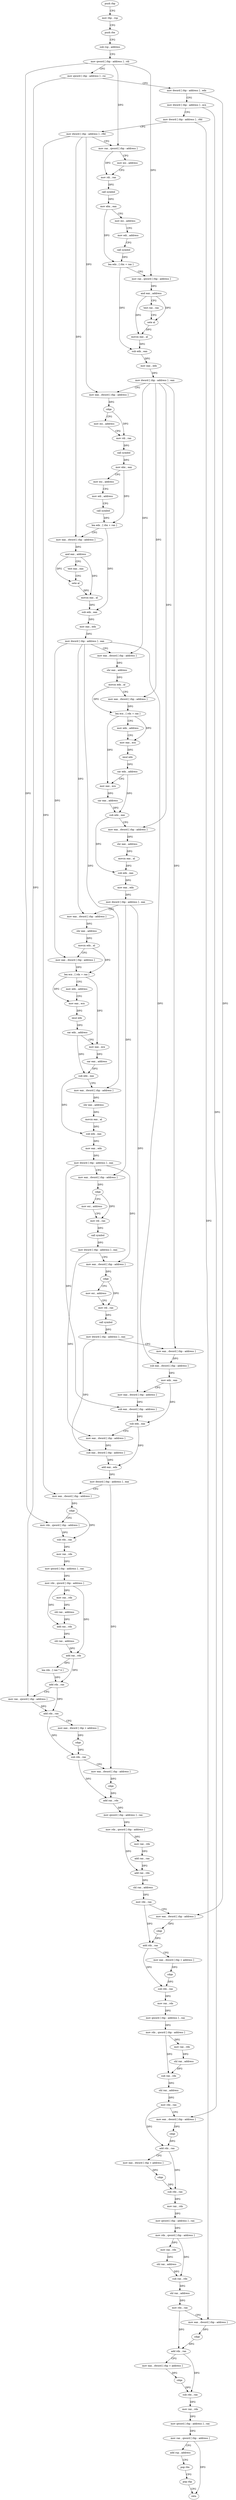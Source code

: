 digraph "func" {
"4482423" [label = "push rbp" ]
"4482424" [label = "mov rbp , rsp" ]
"4482427" [label = "push rbx" ]
"4482428" [label = "sub rsp , address" ]
"4482432" [label = "mov qword [ rbp - address ] , rdi" ]
"4482436" [label = "mov qword [ rbp - address ] , rsi" ]
"4482440" [label = "mov dword [ rbp - address ] , edx" ]
"4482443" [label = "mov dword [ rbp - address ] , ecx" ]
"4482446" [label = "mov dword [ rbp - address ] , r8d" ]
"4482450" [label = "mov dword [ rbp - address ] , r9d" ]
"4482454" [label = "mov rax , qword [ rbp - address ]" ]
"4482458" [label = "mov esi , address" ]
"4482463" [label = "mov rdi , rax" ]
"4482466" [label = "call symbol" ]
"4482471" [label = "mov ebx , eax" ]
"4482473" [label = "mov esi , address" ]
"4482478" [label = "mov edi , address" ]
"4482483" [label = "call symbol" ]
"4482488" [label = "lea edx , [ rbx + rax ]" ]
"4482491" [label = "mov rax , qword [ rbp - address ]" ]
"4482495" [label = "and eax , address" ]
"4482498" [label = "test rax , rax" ]
"4482501" [label = "sete al" ]
"4482504" [label = "movzx eax , al" ]
"4482507" [label = "sub edx , eax" ]
"4482509" [label = "mov eax , edx" ]
"4482511" [label = "mov dword [ rbp - address ] , eax" ]
"4482514" [label = "mov eax , dword [ rbp - address ]" ]
"4482517" [label = "cdqe" ]
"4482519" [label = "mov esi , address" ]
"4482524" [label = "mov rdi , rax" ]
"4482527" [label = "call symbol" ]
"4482532" [label = "mov ebx , eax" ]
"4482534" [label = "mov esi , address" ]
"4482539" [label = "mov edi , address" ]
"4482544" [label = "call symbol" ]
"4482549" [label = "lea edx , [ rbx + rax ]" ]
"4482552" [label = "mov eax , dword [ rbp - address ]" ]
"4482555" [label = "and eax , address" ]
"4482558" [label = "test eax , eax" ]
"4482560" [label = "sete al" ]
"4482563" [label = "movzx eax , al" ]
"4482566" [label = "sub edx , eax" ]
"4482568" [label = "mov eax , edx" ]
"4482570" [label = "mov dword [ rbp - address ] , eax" ]
"4482573" [label = "mov eax , dword [ rbp - address ]" ]
"4482576" [label = "shr eax , address" ]
"4482579" [label = "movzx edx , al" ]
"4482582" [label = "mov eax , dword [ rbp - address ]" ]
"4482585" [label = "lea ecx , [ rdx + rax ]" ]
"4482588" [label = "mov edx , address" ]
"4482593" [label = "mov eax , ecx" ]
"4482595" [label = "imul edx" ]
"4482597" [label = "sar edx , address" ]
"4482600" [label = "mov eax , ecx" ]
"4482602" [label = "sar eax , address" ]
"4482605" [label = "sub edx , eax" ]
"4482607" [label = "mov eax , dword [ rbp - address ]" ]
"4482610" [label = "shr eax , address" ]
"4482613" [label = "movzx eax , al" ]
"4482616" [label = "sub edx , eax" ]
"4482618" [label = "mov eax , edx" ]
"4482620" [label = "mov dword [ rbp - address ] , eax" ]
"4482623" [label = "mov eax , dword [ rbp - address ]" ]
"4482626" [label = "shr eax , address" ]
"4482629" [label = "movzx edx , al" ]
"4482632" [label = "mov eax , dword [ rbp - address ]" ]
"4482635" [label = "lea ecx , [ rdx + rax ]" ]
"4482638" [label = "mov edx , address" ]
"4482643" [label = "mov eax , ecx" ]
"4482645" [label = "imul edx" ]
"4482647" [label = "sar edx , address" ]
"4482650" [label = "mov eax , ecx" ]
"4482652" [label = "sar eax , address" ]
"4482655" [label = "sub edx , eax" ]
"4482657" [label = "mov eax , dword [ rbp - address ]" ]
"4482660" [label = "shr eax , address" ]
"4482663" [label = "movzx eax , al" ]
"4482666" [label = "sub edx , eax" ]
"4482668" [label = "mov eax , edx" ]
"4482670" [label = "mov dword [ rbp - address ] , eax" ]
"4482673" [label = "mov eax , dword [ rbp - address ]" ]
"4482676" [label = "cdqe" ]
"4482678" [label = "mov esi , address" ]
"4482683" [label = "mov rdi , rax" ]
"4482686" [label = "call symbol" ]
"4482691" [label = "mov dword [ rbp - address ] , eax" ]
"4482694" [label = "mov eax , dword [ rbp - address ]" ]
"4482697" [label = "cdqe" ]
"4482699" [label = "mov esi , address" ]
"4482704" [label = "mov rdi , rax" ]
"4482707" [label = "call symbol" ]
"4482712" [label = "mov dword [ rbp - address ] , eax" ]
"4482715" [label = "mov eax , dword [ rbp - address ]" ]
"4482718" [label = "sub eax , dword [ rbp - address ]" ]
"4482721" [label = "mov edx , eax" ]
"4482723" [label = "mov eax , dword [ rbp - address ]" ]
"4482726" [label = "sub eax , dword [ rbp - address ]" ]
"4482729" [label = "sub edx , eax" ]
"4482731" [label = "mov eax , dword [ rbp - address ]" ]
"4482734" [label = "sub eax , dword [ rbp - address ]" ]
"4482737" [label = "add eax , edx" ]
"4482739" [label = "mov dword [ rbp - address ] , eax" ]
"4482742" [label = "mov eax , dword [ rbp - address ]" ]
"4482745" [label = "cdqe" ]
"4482747" [label = "mov rdx , qword [ rbp - address ]" ]
"4482751" [label = "sub rdx , rax" ]
"4482754" [label = "mov rax , rdx" ]
"4482757" [label = "mov qword [ rbp - address ] , rax" ]
"4482761" [label = "mov rdx , qword [ rbp - address ]" ]
"4482765" [label = "mov rax , rdx" ]
"4482768" [label = "shl rax , address" ]
"4482772" [label = "add rax , rdx" ]
"4482775" [label = "shl rax , address" ]
"4482779" [label = "add rax , rdx" ]
"4482782" [label = "lea rdx , [ rax * 4 ]" ]
"4482790" [label = "add rdx , rax" ]
"4482793" [label = "mov rax , qword [ rbp - address ]" ]
"4482797" [label = "add rdx , rax" ]
"4482800" [label = "mov eax , dword [ rbp + address ]" ]
"4482803" [label = "cdqe" ]
"4482805" [label = "sub rdx , rax" ]
"4482808" [label = "mov eax , dword [ rbp - address ]" ]
"4482811" [label = "cdqe" ]
"4482813" [label = "add rax , rdx" ]
"4482816" [label = "mov qword [ rbp - address ] , rax" ]
"4482820" [label = "mov rdx , qword [ rbp - address ]" ]
"4482824" [label = "mov rax , rdx" ]
"4482827" [label = "add rax , rax" ]
"4482830" [label = "add rax , rdx" ]
"4482833" [label = "shl rax , address" ]
"4482837" [label = "mov rdx , rax" ]
"4482840" [label = "mov eax , dword [ rbp - address ]" ]
"4482843" [label = "cdqe" ]
"4482845" [label = "add rdx , rax" ]
"4482848" [label = "mov eax , dword [ rbp + address ]" ]
"4482851" [label = "cdqe" ]
"4482853" [label = "sub rdx , rax" ]
"4482856" [label = "mov rax , rdx" ]
"4482859" [label = "mov qword [ rbp - address ] , rax" ]
"4482863" [label = "mov rdx , qword [ rbp - address ]" ]
"4482867" [label = "mov rax , rdx" ]
"4482870" [label = "shl rax , address" ]
"4482874" [label = "sub rax , rdx" ]
"4482877" [label = "shl rax , address" ]
"4482881" [label = "mov rdx , rax" ]
"4482884" [label = "mov eax , dword [ rbp - address ]" ]
"4482887" [label = "cdqe" ]
"4482889" [label = "add rdx , rax" ]
"4482892" [label = "mov eax , dword [ rbp + address ]" ]
"4482895" [label = "cdqe" ]
"4482897" [label = "sub rdx , rax" ]
"4482900" [label = "mov rax , rdx" ]
"4482903" [label = "mov qword [ rbp - address ] , rax" ]
"4482907" [label = "mov rdx , qword [ rbp - address ]" ]
"4482911" [label = "mov rax , rdx" ]
"4482914" [label = "shl rax , address" ]
"4482918" [label = "sub rax , rdx" ]
"4482921" [label = "shl rax , address" ]
"4482925" [label = "mov rdx , rax" ]
"4482928" [label = "mov eax , dword [ rbp - address ]" ]
"4482931" [label = "cdqe" ]
"4482933" [label = "add rdx , rax" ]
"4482936" [label = "mov eax , dword [ rbp + address ]" ]
"4482939" [label = "cdqe" ]
"4482941" [label = "sub rdx , rax" ]
"4482944" [label = "mov rax , rdx" ]
"4482947" [label = "mov qword [ rbp - address ] , rax" ]
"4482951" [label = "mov rax , qword [ rbp - address ]" ]
"4482955" [label = "add rsp , address" ]
"4482959" [label = "pop rbx" ]
"4482960" [label = "pop rbp" ]
"4482961" [label = "retn" ]
"4482423" -> "4482424" [ label = "CFG" ]
"4482424" -> "4482427" [ label = "CFG" ]
"4482427" -> "4482428" [ label = "CFG" ]
"4482428" -> "4482432" [ label = "CFG" ]
"4482432" -> "4482436" [ label = "CFG" ]
"4482432" -> "4482454" [ label = "DFG" ]
"4482432" -> "4482491" [ label = "DFG" ]
"4482432" -> "4482747" [ label = "DFG" ]
"4482436" -> "4482440" [ label = "CFG" ]
"4482436" -> "4482793" [ label = "DFG" ]
"4482440" -> "4482443" [ label = "CFG" ]
"4482440" -> "4482840" [ label = "DFG" ]
"4482443" -> "4482446" [ label = "CFG" ]
"4482443" -> "4482884" [ label = "DFG" ]
"4482446" -> "4482450" [ label = "CFG" ]
"4482446" -> "4482928" [ label = "DFG" ]
"4482450" -> "4482454" [ label = "CFG" ]
"4482450" -> "4482514" [ label = "DFG" ]
"4482450" -> "4482552" [ label = "DFG" ]
"4482450" -> "4482742" [ label = "DFG" ]
"4482454" -> "4482458" [ label = "CFG" ]
"4482454" -> "4482463" [ label = "DFG" ]
"4482458" -> "4482463" [ label = "CFG" ]
"4482463" -> "4482466" [ label = "DFG" ]
"4482466" -> "4482471" [ label = "DFG" ]
"4482471" -> "4482473" [ label = "CFG" ]
"4482471" -> "4482488" [ label = "DFG" ]
"4482473" -> "4482478" [ label = "CFG" ]
"4482478" -> "4482483" [ label = "CFG" ]
"4482483" -> "4482488" [ label = "DFG" ]
"4482488" -> "4482491" [ label = "CFG" ]
"4482488" -> "4482507" [ label = "DFG" ]
"4482491" -> "4482495" [ label = "DFG" ]
"4482495" -> "4482498" [ label = "CFG" ]
"4482495" -> "4482501" [ label = "DFG" ]
"4482495" -> "4482504" [ label = "DFG" ]
"4482498" -> "4482501" [ label = "CFG" ]
"4482501" -> "4482504" [ label = "DFG" ]
"4482504" -> "4482507" [ label = "DFG" ]
"4482507" -> "4482509" [ label = "DFG" ]
"4482509" -> "4482511" [ label = "DFG" ]
"4482511" -> "4482514" [ label = "CFG" ]
"4482511" -> "4482573" [ label = "DFG" ]
"4482511" -> "4482582" [ label = "DFG" ]
"4482511" -> "4482607" [ label = "DFG" ]
"4482511" -> "4482715" [ label = "DFG" ]
"4482514" -> "4482517" [ label = "DFG" ]
"4482517" -> "4482519" [ label = "CFG" ]
"4482517" -> "4482524" [ label = "DFG" ]
"4482519" -> "4482524" [ label = "CFG" ]
"4482524" -> "4482527" [ label = "DFG" ]
"4482527" -> "4482532" [ label = "DFG" ]
"4482532" -> "4482534" [ label = "CFG" ]
"4482532" -> "4482549" [ label = "DFG" ]
"4482534" -> "4482539" [ label = "CFG" ]
"4482539" -> "4482544" [ label = "CFG" ]
"4482544" -> "4482549" [ label = "DFG" ]
"4482549" -> "4482552" [ label = "CFG" ]
"4482549" -> "4482566" [ label = "DFG" ]
"4482552" -> "4482555" [ label = "DFG" ]
"4482555" -> "4482558" [ label = "CFG" ]
"4482555" -> "4482560" [ label = "DFG" ]
"4482555" -> "4482563" [ label = "DFG" ]
"4482558" -> "4482560" [ label = "CFG" ]
"4482560" -> "4482563" [ label = "DFG" ]
"4482563" -> "4482566" [ label = "DFG" ]
"4482566" -> "4482568" [ label = "DFG" ]
"4482568" -> "4482570" [ label = "DFG" ]
"4482570" -> "4482573" [ label = "CFG" ]
"4482570" -> "4482623" [ label = "DFG" ]
"4482570" -> "4482632" [ label = "DFG" ]
"4482570" -> "4482657" [ label = "DFG" ]
"4482570" -> "4482718" [ label = "DFG" ]
"4482573" -> "4482576" [ label = "DFG" ]
"4482576" -> "4482579" [ label = "DFG" ]
"4482579" -> "4482582" [ label = "CFG" ]
"4482579" -> "4482585" [ label = "DFG" ]
"4482582" -> "4482585" [ label = "DFG" ]
"4482585" -> "4482588" [ label = "CFG" ]
"4482585" -> "4482593" [ label = "DFG" ]
"4482585" -> "4482600" [ label = "DFG" ]
"4482588" -> "4482593" [ label = "CFG" ]
"4482593" -> "4482595" [ label = "DFG" ]
"4482595" -> "4482597" [ label = "DFG" ]
"4482597" -> "4482600" [ label = "CFG" ]
"4482597" -> "4482605" [ label = "DFG" ]
"4482600" -> "4482602" [ label = "DFG" ]
"4482602" -> "4482605" [ label = "DFG" ]
"4482605" -> "4482607" [ label = "CFG" ]
"4482605" -> "4482616" [ label = "DFG" ]
"4482607" -> "4482610" [ label = "DFG" ]
"4482610" -> "4482613" [ label = "DFG" ]
"4482613" -> "4482616" [ label = "DFG" ]
"4482616" -> "4482618" [ label = "DFG" ]
"4482618" -> "4482620" [ label = "DFG" ]
"4482620" -> "4482623" [ label = "CFG" ]
"4482620" -> "4482673" [ label = "DFG" ]
"4482620" -> "4482723" [ label = "DFG" ]
"4482623" -> "4482626" [ label = "DFG" ]
"4482626" -> "4482629" [ label = "DFG" ]
"4482629" -> "4482632" [ label = "CFG" ]
"4482629" -> "4482635" [ label = "DFG" ]
"4482632" -> "4482635" [ label = "DFG" ]
"4482635" -> "4482638" [ label = "CFG" ]
"4482635" -> "4482643" [ label = "DFG" ]
"4482635" -> "4482650" [ label = "DFG" ]
"4482638" -> "4482643" [ label = "CFG" ]
"4482643" -> "4482645" [ label = "DFG" ]
"4482645" -> "4482647" [ label = "DFG" ]
"4482647" -> "4482650" [ label = "CFG" ]
"4482647" -> "4482655" [ label = "DFG" ]
"4482650" -> "4482652" [ label = "DFG" ]
"4482652" -> "4482655" [ label = "DFG" ]
"4482655" -> "4482657" [ label = "CFG" ]
"4482655" -> "4482666" [ label = "DFG" ]
"4482657" -> "4482660" [ label = "DFG" ]
"4482660" -> "4482663" [ label = "DFG" ]
"4482663" -> "4482666" [ label = "DFG" ]
"4482666" -> "4482668" [ label = "DFG" ]
"4482668" -> "4482670" [ label = "DFG" ]
"4482670" -> "4482673" [ label = "CFG" ]
"4482670" -> "4482694" [ label = "DFG" ]
"4482670" -> "4482726" [ label = "DFG" ]
"4482673" -> "4482676" [ label = "DFG" ]
"4482676" -> "4482678" [ label = "CFG" ]
"4482676" -> "4482683" [ label = "DFG" ]
"4482678" -> "4482683" [ label = "CFG" ]
"4482683" -> "4482686" [ label = "DFG" ]
"4482686" -> "4482691" [ label = "DFG" ]
"4482691" -> "4482694" [ label = "CFG" ]
"4482691" -> "4482731" [ label = "DFG" ]
"4482694" -> "4482697" [ label = "DFG" ]
"4482697" -> "4482699" [ label = "CFG" ]
"4482697" -> "4482704" [ label = "DFG" ]
"4482699" -> "4482704" [ label = "CFG" ]
"4482704" -> "4482707" [ label = "DFG" ]
"4482707" -> "4482712" [ label = "DFG" ]
"4482712" -> "4482715" [ label = "CFG" ]
"4482712" -> "4482734" [ label = "DFG" ]
"4482715" -> "4482718" [ label = "DFG" ]
"4482718" -> "4482721" [ label = "DFG" ]
"4482721" -> "4482723" [ label = "CFG" ]
"4482721" -> "4482729" [ label = "DFG" ]
"4482723" -> "4482726" [ label = "DFG" ]
"4482726" -> "4482729" [ label = "DFG" ]
"4482729" -> "4482731" [ label = "CFG" ]
"4482729" -> "4482737" [ label = "DFG" ]
"4482731" -> "4482734" [ label = "DFG" ]
"4482734" -> "4482737" [ label = "DFG" ]
"4482737" -> "4482739" [ label = "DFG" ]
"4482739" -> "4482742" [ label = "CFG" ]
"4482739" -> "4482808" [ label = "DFG" ]
"4482742" -> "4482745" [ label = "DFG" ]
"4482745" -> "4482747" [ label = "CFG" ]
"4482745" -> "4482751" [ label = "DFG" ]
"4482747" -> "4482751" [ label = "DFG" ]
"4482751" -> "4482754" [ label = "DFG" ]
"4482754" -> "4482757" [ label = "DFG" ]
"4482757" -> "4482761" [ label = "DFG" ]
"4482761" -> "4482765" [ label = "DFG" ]
"4482761" -> "4482772" [ label = "DFG" ]
"4482761" -> "4482779" [ label = "DFG" ]
"4482765" -> "4482768" [ label = "DFG" ]
"4482768" -> "4482772" [ label = "DFG" ]
"4482772" -> "4482775" [ label = "DFG" ]
"4482775" -> "4482779" [ label = "DFG" ]
"4482779" -> "4482782" [ label = "DFG" ]
"4482779" -> "4482790" [ label = "DFG" ]
"4482782" -> "4482790" [ label = "DFG" ]
"4482790" -> "4482793" [ label = "CFG" ]
"4482790" -> "4482797" [ label = "DFG" ]
"4482793" -> "4482797" [ label = "DFG" ]
"4482797" -> "4482800" [ label = "CFG" ]
"4482797" -> "4482805" [ label = "DFG" ]
"4482800" -> "4482803" [ label = "DFG" ]
"4482803" -> "4482805" [ label = "DFG" ]
"4482805" -> "4482808" [ label = "CFG" ]
"4482805" -> "4482813" [ label = "DFG" ]
"4482808" -> "4482811" [ label = "DFG" ]
"4482811" -> "4482813" [ label = "DFG" ]
"4482813" -> "4482816" [ label = "DFG" ]
"4482816" -> "4482820" [ label = "DFG" ]
"4482820" -> "4482824" [ label = "DFG" ]
"4482820" -> "4482830" [ label = "DFG" ]
"4482824" -> "4482827" [ label = "DFG" ]
"4482827" -> "4482830" [ label = "DFG" ]
"4482830" -> "4482833" [ label = "DFG" ]
"4482833" -> "4482837" [ label = "DFG" ]
"4482837" -> "4482840" [ label = "CFG" ]
"4482837" -> "4482845" [ label = "DFG" ]
"4482840" -> "4482843" [ label = "DFG" ]
"4482843" -> "4482845" [ label = "DFG" ]
"4482845" -> "4482848" [ label = "CFG" ]
"4482845" -> "4482853" [ label = "DFG" ]
"4482848" -> "4482851" [ label = "DFG" ]
"4482851" -> "4482853" [ label = "DFG" ]
"4482853" -> "4482856" [ label = "DFG" ]
"4482856" -> "4482859" [ label = "DFG" ]
"4482859" -> "4482863" [ label = "DFG" ]
"4482863" -> "4482867" [ label = "DFG" ]
"4482863" -> "4482874" [ label = "DFG" ]
"4482867" -> "4482870" [ label = "DFG" ]
"4482870" -> "4482874" [ label = "DFG" ]
"4482874" -> "4482877" [ label = "DFG" ]
"4482877" -> "4482881" [ label = "DFG" ]
"4482881" -> "4482884" [ label = "CFG" ]
"4482881" -> "4482889" [ label = "DFG" ]
"4482884" -> "4482887" [ label = "DFG" ]
"4482887" -> "4482889" [ label = "DFG" ]
"4482889" -> "4482892" [ label = "CFG" ]
"4482889" -> "4482897" [ label = "DFG" ]
"4482892" -> "4482895" [ label = "DFG" ]
"4482895" -> "4482897" [ label = "DFG" ]
"4482897" -> "4482900" [ label = "DFG" ]
"4482900" -> "4482903" [ label = "DFG" ]
"4482903" -> "4482907" [ label = "DFG" ]
"4482907" -> "4482911" [ label = "DFG" ]
"4482907" -> "4482918" [ label = "DFG" ]
"4482911" -> "4482914" [ label = "DFG" ]
"4482914" -> "4482918" [ label = "DFG" ]
"4482918" -> "4482921" [ label = "DFG" ]
"4482921" -> "4482925" [ label = "DFG" ]
"4482925" -> "4482928" [ label = "CFG" ]
"4482925" -> "4482933" [ label = "DFG" ]
"4482928" -> "4482931" [ label = "DFG" ]
"4482931" -> "4482933" [ label = "DFG" ]
"4482933" -> "4482936" [ label = "CFG" ]
"4482933" -> "4482941" [ label = "DFG" ]
"4482936" -> "4482939" [ label = "DFG" ]
"4482939" -> "4482941" [ label = "DFG" ]
"4482941" -> "4482944" [ label = "DFG" ]
"4482944" -> "4482947" [ label = "DFG" ]
"4482947" -> "4482951" [ label = "DFG" ]
"4482951" -> "4482955" [ label = "CFG" ]
"4482951" -> "4482961" [ label = "DFG" ]
"4482955" -> "4482959" [ label = "CFG" ]
"4482959" -> "4482960" [ label = "CFG" ]
"4482960" -> "4482961" [ label = "CFG" ]
}
